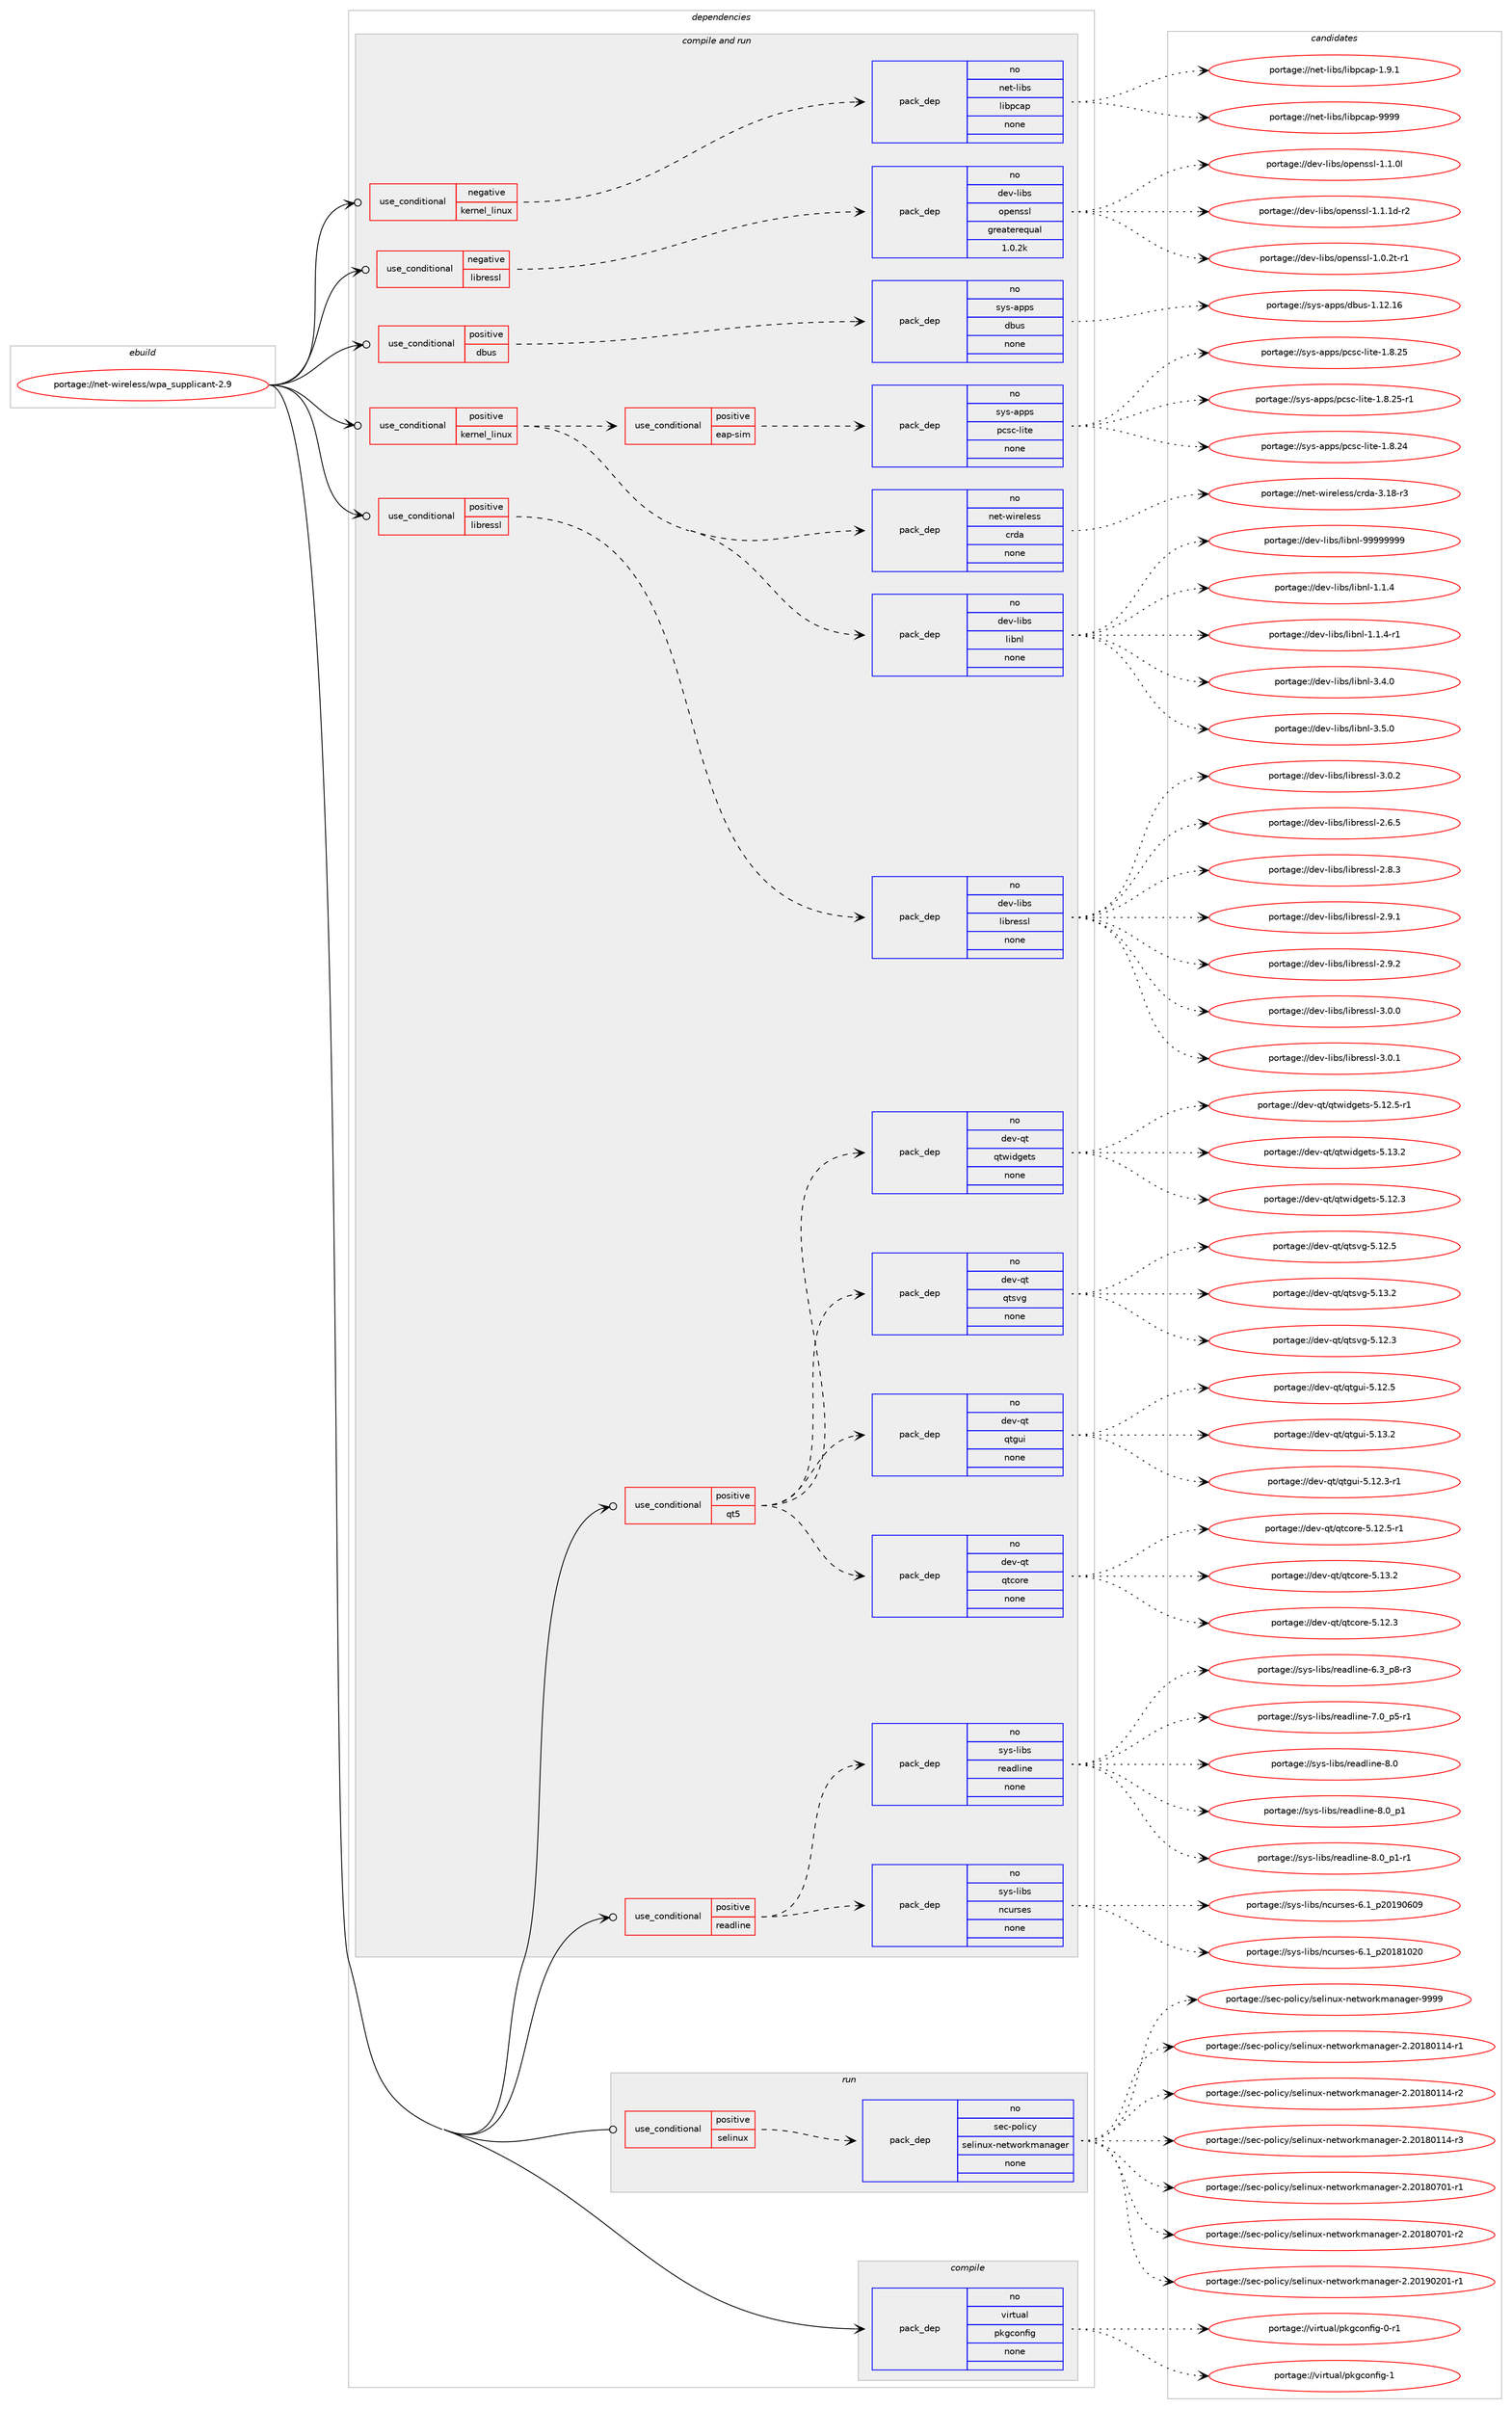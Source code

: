 digraph prolog {

# *************
# Graph options
# *************

newrank=true;
concentrate=true;
compound=true;
graph [rankdir=LR,fontname=Helvetica,fontsize=10,ranksep=1.5];#, ranksep=2.5, nodesep=0.2];
edge  [arrowhead=vee];
node  [fontname=Helvetica,fontsize=10];

# **********
# The ebuild
# **********

subgraph cluster_leftcol {
color=gray;
label=<<i>ebuild</i>>;
id [label="portage://net-wireless/wpa_supplicant-2.9", color=red, width=4, href="../net-wireless/wpa_supplicant-2.9.svg"];
}

# ****************
# The dependencies
# ****************

subgraph cluster_midcol {
color=gray;
label=<<i>dependencies</i>>;
subgraph cluster_compile {
fillcolor="#eeeeee";
style=filled;
label=<<i>compile</i>>;
subgraph pack277493 {
dependency378628 [label=<<TABLE BORDER="0" CELLBORDER="1" CELLSPACING="0" CELLPADDING="4" WIDTH="220"><TR><TD ROWSPAN="6" CELLPADDING="30">pack_dep</TD></TR><TR><TD WIDTH="110">no</TD></TR><TR><TD>virtual</TD></TR><TR><TD>pkgconfig</TD></TR><TR><TD>none</TD></TR><TR><TD></TD></TR></TABLE>>, shape=none, color=blue];
}
id:e -> dependency378628:w [weight=20,style="solid",arrowhead="vee"];
}
subgraph cluster_compileandrun {
fillcolor="#eeeeee";
style=filled;
label=<<i>compile and run</i>>;
subgraph cond94717 {
dependency378629 [label=<<TABLE BORDER="0" CELLBORDER="1" CELLSPACING="0" CELLPADDING="4"><TR><TD ROWSPAN="3" CELLPADDING="10">use_conditional</TD></TR><TR><TD>negative</TD></TR><TR><TD>kernel_linux</TD></TR></TABLE>>, shape=none, color=red];
subgraph pack277494 {
dependency378630 [label=<<TABLE BORDER="0" CELLBORDER="1" CELLSPACING="0" CELLPADDING="4" WIDTH="220"><TR><TD ROWSPAN="6" CELLPADDING="30">pack_dep</TD></TR><TR><TD WIDTH="110">no</TD></TR><TR><TD>net-libs</TD></TR><TR><TD>libpcap</TD></TR><TR><TD>none</TD></TR><TR><TD></TD></TR></TABLE>>, shape=none, color=blue];
}
dependency378629:e -> dependency378630:w [weight=20,style="dashed",arrowhead="vee"];
}
id:e -> dependency378629:w [weight=20,style="solid",arrowhead="odotvee"];
subgraph cond94718 {
dependency378631 [label=<<TABLE BORDER="0" CELLBORDER="1" CELLSPACING="0" CELLPADDING="4"><TR><TD ROWSPAN="3" CELLPADDING="10">use_conditional</TD></TR><TR><TD>negative</TD></TR><TR><TD>libressl</TD></TR></TABLE>>, shape=none, color=red];
subgraph pack277495 {
dependency378632 [label=<<TABLE BORDER="0" CELLBORDER="1" CELLSPACING="0" CELLPADDING="4" WIDTH="220"><TR><TD ROWSPAN="6" CELLPADDING="30">pack_dep</TD></TR><TR><TD WIDTH="110">no</TD></TR><TR><TD>dev-libs</TD></TR><TR><TD>openssl</TD></TR><TR><TD>greaterequal</TD></TR><TR><TD>1.0.2k</TD></TR></TABLE>>, shape=none, color=blue];
}
dependency378631:e -> dependency378632:w [weight=20,style="dashed",arrowhead="vee"];
}
id:e -> dependency378631:w [weight=20,style="solid",arrowhead="odotvee"];
subgraph cond94719 {
dependency378633 [label=<<TABLE BORDER="0" CELLBORDER="1" CELLSPACING="0" CELLPADDING="4"><TR><TD ROWSPAN="3" CELLPADDING="10">use_conditional</TD></TR><TR><TD>positive</TD></TR><TR><TD>dbus</TD></TR></TABLE>>, shape=none, color=red];
subgraph pack277496 {
dependency378634 [label=<<TABLE BORDER="0" CELLBORDER="1" CELLSPACING="0" CELLPADDING="4" WIDTH="220"><TR><TD ROWSPAN="6" CELLPADDING="30">pack_dep</TD></TR><TR><TD WIDTH="110">no</TD></TR><TR><TD>sys-apps</TD></TR><TR><TD>dbus</TD></TR><TR><TD>none</TD></TR><TR><TD></TD></TR></TABLE>>, shape=none, color=blue];
}
dependency378633:e -> dependency378634:w [weight=20,style="dashed",arrowhead="vee"];
}
id:e -> dependency378633:w [weight=20,style="solid",arrowhead="odotvee"];
subgraph cond94720 {
dependency378635 [label=<<TABLE BORDER="0" CELLBORDER="1" CELLSPACING="0" CELLPADDING="4"><TR><TD ROWSPAN="3" CELLPADDING="10">use_conditional</TD></TR><TR><TD>positive</TD></TR><TR><TD>kernel_linux</TD></TR></TABLE>>, shape=none, color=red];
subgraph pack277497 {
dependency378636 [label=<<TABLE BORDER="0" CELLBORDER="1" CELLSPACING="0" CELLPADDING="4" WIDTH="220"><TR><TD ROWSPAN="6" CELLPADDING="30">pack_dep</TD></TR><TR><TD WIDTH="110">no</TD></TR><TR><TD>dev-libs</TD></TR><TR><TD>libnl</TD></TR><TR><TD>none</TD></TR><TR><TD></TD></TR></TABLE>>, shape=none, color=blue];
}
dependency378635:e -> dependency378636:w [weight=20,style="dashed",arrowhead="vee"];
subgraph pack277498 {
dependency378637 [label=<<TABLE BORDER="0" CELLBORDER="1" CELLSPACING="0" CELLPADDING="4" WIDTH="220"><TR><TD ROWSPAN="6" CELLPADDING="30">pack_dep</TD></TR><TR><TD WIDTH="110">no</TD></TR><TR><TD>net-wireless</TD></TR><TR><TD>crda</TD></TR><TR><TD>none</TD></TR><TR><TD></TD></TR></TABLE>>, shape=none, color=blue];
}
dependency378635:e -> dependency378637:w [weight=20,style="dashed",arrowhead="vee"];
subgraph cond94721 {
dependency378638 [label=<<TABLE BORDER="0" CELLBORDER="1" CELLSPACING="0" CELLPADDING="4"><TR><TD ROWSPAN="3" CELLPADDING="10">use_conditional</TD></TR><TR><TD>positive</TD></TR><TR><TD>eap-sim</TD></TR></TABLE>>, shape=none, color=red];
subgraph pack277499 {
dependency378639 [label=<<TABLE BORDER="0" CELLBORDER="1" CELLSPACING="0" CELLPADDING="4" WIDTH="220"><TR><TD ROWSPAN="6" CELLPADDING="30">pack_dep</TD></TR><TR><TD WIDTH="110">no</TD></TR><TR><TD>sys-apps</TD></TR><TR><TD>pcsc-lite</TD></TR><TR><TD>none</TD></TR><TR><TD></TD></TR></TABLE>>, shape=none, color=blue];
}
dependency378638:e -> dependency378639:w [weight=20,style="dashed",arrowhead="vee"];
}
dependency378635:e -> dependency378638:w [weight=20,style="dashed",arrowhead="vee"];
}
id:e -> dependency378635:w [weight=20,style="solid",arrowhead="odotvee"];
subgraph cond94722 {
dependency378640 [label=<<TABLE BORDER="0" CELLBORDER="1" CELLSPACING="0" CELLPADDING="4"><TR><TD ROWSPAN="3" CELLPADDING="10">use_conditional</TD></TR><TR><TD>positive</TD></TR><TR><TD>libressl</TD></TR></TABLE>>, shape=none, color=red];
subgraph pack277500 {
dependency378641 [label=<<TABLE BORDER="0" CELLBORDER="1" CELLSPACING="0" CELLPADDING="4" WIDTH="220"><TR><TD ROWSPAN="6" CELLPADDING="30">pack_dep</TD></TR><TR><TD WIDTH="110">no</TD></TR><TR><TD>dev-libs</TD></TR><TR><TD>libressl</TD></TR><TR><TD>none</TD></TR><TR><TD></TD></TR></TABLE>>, shape=none, color=blue];
}
dependency378640:e -> dependency378641:w [weight=20,style="dashed",arrowhead="vee"];
}
id:e -> dependency378640:w [weight=20,style="solid",arrowhead="odotvee"];
subgraph cond94723 {
dependency378642 [label=<<TABLE BORDER="0" CELLBORDER="1" CELLSPACING="0" CELLPADDING="4"><TR><TD ROWSPAN="3" CELLPADDING="10">use_conditional</TD></TR><TR><TD>positive</TD></TR><TR><TD>qt5</TD></TR></TABLE>>, shape=none, color=red];
subgraph pack277501 {
dependency378643 [label=<<TABLE BORDER="0" CELLBORDER="1" CELLSPACING="0" CELLPADDING="4" WIDTH="220"><TR><TD ROWSPAN="6" CELLPADDING="30">pack_dep</TD></TR><TR><TD WIDTH="110">no</TD></TR><TR><TD>dev-qt</TD></TR><TR><TD>qtcore</TD></TR><TR><TD>none</TD></TR><TR><TD></TD></TR></TABLE>>, shape=none, color=blue];
}
dependency378642:e -> dependency378643:w [weight=20,style="dashed",arrowhead="vee"];
subgraph pack277502 {
dependency378644 [label=<<TABLE BORDER="0" CELLBORDER="1" CELLSPACING="0" CELLPADDING="4" WIDTH="220"><TR><TD ROWSPAN="6" CELLPADDING="30">pack_dep</TD></TR><TR><TD WIDTH="110">no</TD></TR><TR><TD>dev-qt</TD></TR><TR><TD>qtgui</TD></TR><TR><TD>none</TD></TR><TR><TD></TD></TR></TABLE>>, shape=none, color=blue];
}
dependency378642:e -> dependency378644:w [weight=20,style="dashed",arrowhead="vee"];
subgraph pack277503 {
dependency378645 [label=<<TABLE BORDER="0" CELLBORDER="1" CELLSPACING="0" CELLPADDING="4" WIDTH="220"><TR><TD ROWSPAN="6" CELLPADDING="30">pack_dep</TD></TR><TR><TD WIDTH="110">no</TD></TR><TR><TD>dev-qt</TD></TR><TR><TD>qtsvg</TD></TR><TR><TD>none</TD></TR><TR><TD></TD></TR></TABLE>>, shape=none, color=blue];
}
dependency378642:e -> dependency378645:w [weight=20,style="dashed",arrowhead="vee"];
subgraph pack277504 {
dependency378646 [label=<<TABLE BORDER="0" CELLBORDER="1" CELLSPACING="0" CELLPADDING="4" WIDTH="220"><TR><TD ROWSPAN="6" CELLPADDING="30">pack_dep</TD></TR><TR><TD WIDTH="110">no</TD></TR><TR><TD>dev-qt</TD></TR><TR><TD>qtwidgets</TD></TR><TR><TD>none</TD></TR><TR><TD></TD></TR></TABLE>>, shape=none, color=blue];
}
dependency378642:e -> dependency378646:w [weight=20,style="dashed",arrowhead="vee"];
}
id:e -> dependency378642:w [weight=20,style="solid",arrowhead="odotvee"];
subgraph cond94724 {
dependency378647 [label=<<TABLE BORDER="0" CELLBORDER="1" CELLSPACING="0" CELLPADDING="4"><TR><TD ROWSPAN="3" CELLPADDING="10">use_conditional</TD></TR><TR><TD>positive</TD></TR><TR><TD>readline</TD></TR></TABLE>>, shape=none, color=red];
subgraph pack277505 {
dependency378648 [label=<<TABLE BORDER="0" CELLBORDER="1" CELLSPACING="0" CELLPADDING="4" WIDTH="220"><TR><TD ROWSPAN="6" CELLPADDING="30">pack_dep</TD></TR><TR><TD WIDTH="110">no</TD></TR><TR><TD>sys-libs</TD></TR><TR><TD>ncurses</TD></TR><TR><TD>none</TD></TR><TR><TD></TD></TR></TABLE>>, shape=none, color=blue];
}
dependency378647:e -> dependency378648:w [weight=20,style="dashed",arrowhead="vee"];
subgraph pack277506 {
dependency378649 [label=<<TABLE BORDER="0" CELLBORDER="1" CELLSPACING="0" CELLPADDING="4" WIDTH="220"><TR><TD ROWSPAN="6" CELLPADDING="30">pack_dep</TD></TR><TR><TD WIDTH="110">no</TD></TR><TR><TD>sys-libs</TD></TR><TR><TD>readline</TD></TR><TR><TD>none</TD></TR><TR><TD></TD></TR></TABLE>>, shape=none, color=blue];
}
dependency378647:e -> dependency378649:w [weight=20,style="dashed",arrowhead="vee"];
}
id:e -> dependency378647:w [weight=20,style="solid",arrowhead="odotvee"];
}
subgraph cluster_run {
fillcolor="#eeeeee";
style=filled;
label=<<i>run</i>>;
subgraph cond94725 {
dependency378650 [label=<<TABLE BORDER="0" CELLBORDER="1" CELLSPACING="0" CELLPADDING="4"><TR><TD ROWSPAN="3" CELLPADDING="10">use_conditional</TD></TR><TR><TD>positive</TD></TR><TR><TD>selinux</TD></TR></TABLE>>, shape=none, color=red];
subgraph pack277507 {
dependency378651 [label=<<TABLE BORDER="0" CELLBORDER="1" CELLSPACING="0" CELLPADDING="4" WIDTH="220"><TR><TD ROWSPAN="6" CELLPADDING="30">pack_dep</TD></TR><TR><TD WIDTH="110">no</TD></TR><TR><TD>sec-policy</TD></TR><TR><TD>selinux-networkmanager</TD></TR><TR><TD>none</TD></TR><TR><TD></TD></TR></TABLE>>, shape=none, color=blue];
}
dependency378650:e -> dependency378651:w [weight=20,style="dashed",arrowhead="vee"];
}
id:e -> dependency378650:w [weight=20,style="solid",arrowhead="odot"];
}
}

# **************
# The candidates
# **************

subgraph cluster_choices {
rank=same;
color=gray;
label=<<i>candidates</i>>;

subgraph choice277493 {
color=black;
nodesep=1;
choiceportage11810511411611797108471121071039911111010210510345484511449 [label="portage://virtual/pkgconfig-0-r1", color=red, width=4,href="../virtual/pkgconfig-0-r1.svg"];
choiceportage1181051141161179710847112107103991111101021051034549 [label="portage://virtual/pkgconfig-1", color=red, width=4,href="../virtual/pkgconfig-1.svg"];
dependency378628:e -> choiceportage11810511411611797108471121071039911111010210510345484511449:w [style=dotted,weight="100"];
dependency378628:e -> choiceportage1181051141161179710847112107103991111101021051034549:w [style=dotted,weight="100"];
}
subgraph choice277494 {
color=black;
nodesep=1;
choiceportage110101116451081059811547108105981129997112454946574649 [label="portage://net-libs/libpcap-1.9.1", color=red, width=4,href="../net-libs/libpcap-1.9.1.svg"];
choiceportage1101011164510810598115471081059811299971124557575757 [label="portage://net-libs/libpcap-9999", color=red, width=4,href="../net-libs/libpcap-9999.svg"];
dependency378630:e -> choiceportage110101116451081059811547108105981129997112454946574649:w [style=dotted,weight="100"];
dependency378630:e -> choiceportage1101011164510810598115471081059811299971124557575757:w [style=dotted,weight="100"];
}
subgraph choice277495 {
color=black;
nodesep=1;
choiceportage1001011184510810598115471111121011101151151084549464846501164511449 [label="portage://dev-libs/openssl-1.0.2t-r1", color=red, width=4,href="../dev-libs/openssl-1.0.2t-r1.svg"];
choiceportage100101118451081059811547111112101110115115108454946494648108 [label="portage://dev-libs/openssl-1.1.0l", color=red, width=4,href="../dev-libs/openssl-1.1.0l.svg"];
choiceportage1001011184510810598115471111121011101151151084549464946491004511450 [label="portage://dev-libs/openssl-1.1.1d-r2", color=red, width=4,href="../dev-libs/openssl-1.1.1d-r2.svg"];
dependency378632:e -> choiceportage1001011184510810598115471111121011101151151084549464846501164511449:w [style=dotted,weight="100"];
dependency378632:e -> choiceportage100101118451081059811547111112101110115115108454946494648108:w [style=dotted,weight="100"];
dependency378632:e -> choiceportage1001011184510810598115471111121011101151151084549464946491004511450:w [style=dotted,weight="100"];
}
subgraph choice277496 {
color=black;
nodesep=1;
choiceportage115121115459711211211547100981171154549464950464954 [label="portage://sys-apps/dbus-1.12.16", color=red, width=4,href="../sys-apps/dbus-1.12.16.svg"];
dependency378634:e -> choiceportage115121115459711211211547100981171154549464950464954:w [style=dotted,weight="100"];
}
subgraph choice277497 {
color=black;
nodesep=1;
choiceportage10010111845108105981154710810598110108454946494652 [label="portage://dev-libs/libnl-1.1.4", color=red, width=4,href="../dev-libs/libnl-1.1.4.svg"];
choiceportage100101118451081059811547108105981101084549464946524511449 [label="portage://dev-libs/libnl-1.1.4-r1", color=red, width=4,href="../dev-libs/libnl-1.1.4-r1.svg"];
choiceportage10010111845108105981154710810598110108455146524648 [label="portage://dev-libs/libnl-3.4.0", color=red, width=4,href="../dev-libs/libnl-3.4.0.svg"];
choiceportage10010111845108105981154710810598110108455146534648 [label="portage://dev-libs/libnl-3.5.0", color=red, width=4,href="../dev-libs/libnl-3.5.0.svg"];
choiceportage10010111845108105981154710810598110108455757575757575757 [label="portage://dev-libs/libnl-99999999", color=red, width=4,href="../dev-libs/libnl-99999999.svg"];
dependency378636:e -> choiceportage10010111845108105981154710810598110108454946494652:w [style=dotted,weight="100"];
dependency378636:e -> choiceportage100101118451081059811547108105981101084549464946524511449:w [style=dotted,weight="100"];
dependency378636:e -> choiceportage10010111845108105981154710810598110108455146524648:w [style=dotted,weight="100"];
dependency378636:e -> choiceportage10010111845108105981154710810598110108455146534648:w [style=dotted,weight="100"];
dependency378636:e -> choiceportage10010111845108105981154710810598110108455757575757575757:w [style=dotted,weight="100"];
}
subgraph choice277498 {
color=black;
nodesep=1;
choiceportage1101011164511910511410110810111511547991141009745514649564511451 [label="portage://net-wireless/crda-3.18-r3", color=red, width=4,href="../net-wireless/crda-3.18-r3.svg"];
dependency378637:e -> choiceportage1101011164511910511410110810111511547991141009745514649564511451:w [style=dotted,weight="100"];
}
subgraph choice277499 {
color=black;
nodesep=1;
choiceportage11512111545971121121154711299115994510810511610145494656465052 [label="portage://sys-apps/pcsc-lite-1.8.24", color=red, width=4,href="../sys-apps/pcsc-lite-1.8.24.svg"];
choiceportage11512111545971121121154711299115994510810511610145494656465053 [label="portage://sys-apps/pcsc-lite-1.8.25", color=red, width=4,href="../sys-apps/pcsc-lite-1.8.25.svg"];
choiceportage115121115459711211211547112991159945108105116101454946564650534511449 [label="portage://sys-apps/pcsc-lite-1.8.25-r1", color=red, width=4,href="../sys-apps/pcsc-lite-1.8.25-r1.svg"];
dependency378639:e -> choiceportage11512111545971121121154711299115994510810511610145494656465052:w [style=dotted,weight="100"];
dependency378639:e -> choiceportage11512111545971121121154711299115994510810511610145494656465053:w [style=dotted,weight="100"];
dependency378639:e -> choiceportage115121115459711211211547112991159945108105116101454946564650534511449:w [style=dotted,weight="100"];
}
subgraph choice277500 {
color=black;
nodesep=1;
choiceportage10010111845108105981154710810598114101115115108455046544653 [label="portage://dev-libs/libressl-2.6.5", color=red, width=4,href="../dev-libs/libressl-2.6.5.svg"];
choiceportage10010111845108105981154710810598114101115115108455046564651 [label="portage://dev-libs/libressl-2.8.3", color=red, width=4,href="../dev-libs/libressl-2.8.3.svg"];
choiceportage10010111845108105981154710810598114101115115108455046574649 [label="portage://dev-libs/libressl-2.9.1", color=red, width=4,href="../dev-libs/libressl-2.9.1.svg"];
choiceportage10010111845108105981154710810598114101115115108455046574650 [label="portage://dev-libs/libressl-2.9.2", color=red, width=4,href="../dev-libs/libressl-2.9.2.svg"];
choiceportage10010111845108105981154710810598114101115115108455146484648 [label="portage://dev-libs/libressl-3.0.0", color=red, width=4,href="../dev-libs/libressl-3.0.0.svg"];
choiceportage10010111845108105981154710810598114101115115108455146484649 [label="portage://dev-libs/libressl-3.0.1", color=red, width=4,href="../dev-libs/libressl-3.0.1.svg"];
choiceportage10010111845108105981154710810598114101115115108455146484650 [label="portage://dev-libs/libressl-3.0.2", color=red, width=4,href="../dev-libs/libressl-3.0.2.svg"];
dependency378641:e -> choiceportage10010111845108105981154710810598114101115115108455046544653:w [style=dotted,weight="100"];
dependency378641:e -> choiceportage10010111845108105981154710810598114101115115108455046564651:w [style=dotted,weight="100"];
dependency378641:e -> choiceportage10010111845108105981154710810598114101115115108455046574649:w [style=dotted,weight="100"];
dependency378641:e -> choiceportage10010111845108105981154710810598114101115115108455046574650:w [style=dotted,weight="100"];
dependency378641:e -> choiceportage10010111845108105981154710810598114101115115108455146484648:w [style=dotted,weight="100"];
dependency378641:e -> choiceportage10010111845108105981154710810598114101115115108455146484649:w [style=dotted,weight="100"];
dependency378641:e -> choiceportage10010111845108105981154710810598114101115115108455146484650:w [style=dotted,weight="100"];
}
subgraph choice277501 {
color=black;
nodesep=1;
choiceportage10010111845113116471131169911111410145534649504651 [label="portage://dev-qt/qtcore-5.12.3", color=red, width=4,href="../dev-qt/qtcore-5.12.3.svg"];
choiceportage100101118451131164711311699111114101455346495046534511449 [label="portage://dev-qt/qtcore-5.12.5-r1", color=red, width=4,href="../dev-qt/qtcore-5.12.5-r1.svg"];
choiceportage10010111845113116471131169911111410145534649514650 [label="portage://dev-qt/qtcore-5.13.2", color=red, width=4,href="../dev-qt/qtcore-5.13.2.svg"];
dependency378643:e -> choiceportage10010111845113116471131169911111410145534649504651:w [style=dotted,weight="100"];
dependency378643:e -> choiceportage100101118451131164711311699111114101455346495046534511449:w [style=dotted,weight="100"];
dependency378643:e -> choiceportage10010111845113116471131169911111410145534649514650:w [style=dotted,weight="100"];
}
subgraph choice277502 {
color=black;
nodesep=1;
choiceportage1001011184511311647113116103117105455346495046514511449 [label="portage://dev-qt/qtgui-5.12.3-r1", color=red, width=4,href="../dev-qt/qtgui-5.12.3-r1.svg"];
choiceportage100101118451131164711311610311710545534649504653 [label="portage://dev-qt/qtgui-5.12.5", color=red, width=4,href="../dev-qt/qtgui-5.12.5.svg"];
choiceportage100101118451131164711311610311710545534649514650 [label="portage://dev-qt/qtgui-5.13.2", color=red, width=4,href="../dev-qt/qtgui-5.13.2.svg"];
dependency378644:e -> choiceportage1001011184511311647113116103117105455346495046514511449:w [style=dotted,weight="100"];
dependency378644:e -> choiceportage100101118451131164711311610311710545534649504653:w [style=dotted,weight="100"];
dependency378644:e -> choiceportage100101118451131164711311610311710545534649514650:w [style=dotted,weight="100"];
}
subgraph choice277503 {
color=black;
nodesep=1;
choiceportage100101118451131164711311611511810345534649504651 [label="portage://dev-qt/qtsvg-5.12.3", color=red, width=4,href="../dev-qt/qtsvg-5.12.3.svg"];
choiceportage100101118451131164711311611511810345534649504653 [label="portage://dev-qt/qtsvg-5.12.5", color=red, width=4,href="../dev-qt/qtsvg-5.12.5.svg"];
choiceportage100101118451131164711311611511810345534649514650 [label="portage://dev-qt/qtsvg-5.13.2", color=red, width=4,href="../dev-qt/qtsvg-5.13.2.svg"];
dependency378645:e -> choiceportage100101118451131164711311611511810345534649504651:w [style=dotted,weight="100"];
dependency378645:e -> choiceportage100101118451131164711311611511810345534649504653:w [style=dotted,weight="100"];
dependency378645:e -> choiceportage100101118451131164711311611511810345534649514650:w [style=dotted,weight="100"];
}
subgraph choice277504 {
color=black;
nodesep=1;
choiceportage100101118451131164711311611910510010310111611545534649504651 [label="portage://dev-qt/qtwidgets-5.12.3", color=red, width=4,href="../dev-qt/qtwidgets-5.12.3.svg"];
choiceportage1001011184511311647113116119105100103101116115455346495046534511449 [label="portage://dev-qt/qtwidgets-5.12.5-r1", color=red, width=4,href="../dev-qt/qtwidgets-5.12.5-r1.svg"];
choiceportage100101118451131164711311611910510010310111611545534649514650 [label="portage://dev-qt/qtwidgets-5.13.2", color=red, width=4,href="../dev-qt/qtwidgets-5.13.2.svg"];
dependency378646:e -> choiceportage100101118451131164711311611910510010310111611545534649504651:w [style=dotted,weight="100"];
dependency378646:e -> choiceportage1001011184511311647113116119105100103101116115455346495046534511449:w [style=dotted,weight="100"];
dependency378646:e -> choiceportage100101118451131164711311611910510010310111611545534649514650:w [style=dotted,weight="100"];
}
subgraph choice277505 {
color=black;
nodesep=1;
choiceportage1151211154510810598115471109911711411510111545544649951125048495649485048 [label="portage://sys-libs/ncurses-6.1_p20181020", color=red, width=4,href="../sys-libs/ncurses-6.1_p20181020.svg"];
choiceportage1151211154510810598115471109911711411510111545544649951125048495748544857 [label="portage://sys-libs/ncurses-6.1_p20190609", color=red, width=4,href="../sys-libs/ncurses-6.1_p20190609.svg"];
dependency378648:e -> choiceportage1151211154510810598115471109911711411510111545544649951125048495649485048:w [style=dotted,weight="100"];
dependency378648:e -> choiceportage1151211154510810598115471109911711411510111545544649951125048495748544857:w [style=dotted,weight="100"];
}
subgraph choice277506 {
color=black;
nodesep=1;
choiceportage115121115451081059811547114101971001081051101014554465195112564511451 [label="portage://sys-libs/readline-6.3_p8-r3", color=red, width=4,href="../sys-libs/readline-6.3_p8-r3.svg"];
choiceportage115121115451081059811547114101971001081051101014555464895112534511449 [label="portage://sys-libs/readline-7.0_p5-r1", color=red, width=4,href="../sys-libs/readline-7.0_p5-r1.svg"];
choiceportage1151211154510810598115471141019710010810511010145564648 [label="portage://sys-libs/readline-8.0", color=red, width=4,href="../sys-libs/readline-8.0.svg"];
choiceportage11512111545108105981154711410197100108105110101455646489511249 [label="portage://sys-libs/readline-8.0_p1", color=red, width=4,href="../sys-libs/readline-8.0_p1.svg"];
choiceportage115121115451081059811547114101971001081051101014556464895112494511449 [label="portage://sys-libs/readline-8.0_p1-r1", color=red, width=4,href="../sys-libs/readline-8.0_p1-r1.svg"];
dependency378649:e -> choiceportage115121115451081059811547114101971001081051101014554465195112564511451:w [style=dotted,weight="100"];
dependency378649:e -> choiceportage115121115451081059811547114101971001081051101014555464895112534511449:w [style=dotted,weight="100"];
dependency378649:e -> choiceportage1151211154510810598115471141019710010810511010145564648:w [style=dotted,weight="100"];
dependency378649:e -> choiceportage11512111545108105981154711410197100108105110101455646489511249:w [style=dotted,weight="100"];
dependency378649:e -> choiceportage115121115451081059811547114101971001081051101014556464895112494511449:w [style=dotted,weight="100"];
}
subgraph choice277507 {
color=black;
nodesep=1;
choiceportage1151019945112111108105991214711510110810511011712045110101116119111114107109971109710310111445504650484956484949524511449 [label="portage://sec-policy/selinux-networkmanager-2.20180114-r1", color=red, width=4,href="../sec-policy/selinux-networkmanager-2.20180114-r1.svg"];
choiceportage1151019945112111108105991214711510110810511011712045110101116119111114107109971109710310111445504650484956484949524511450 [label="portage://sec-policy/selinux-networkmanager-2.20180114-r2", color=red, width=4,href="../sec-policy/selinux-networkmanager-2.20180114-r2.svg"];
choiceportage1151019945112111108105991214711510110810511011712045110101116119111114107109971109710310111445504650484956484949524511451 [label="portage://sec-policy/selinux-networkmanager-2.20180114-r3", color=red, width=4,href="../sec-policy/selinux-networkmanager-2.20180114-r3.svg"];
choiceportage1151019945112111108105991214711510110810511011712045110101116119111114107109971109710310111445504650484956485548494511449 [label="portage://sec-policy/selinux-networkmanager-2.20180701-r1", color=red, width=4,href="../sec-policy/selinux-networkmanager-2.20180701-r1.svg"];
choiceportage1151019945112111108105991214711510110810511011712045110101116119111114107109971109710310111445504650484956485548494511450 [label="portage://sec-policy/selinux-networkmanager-2.20180701-r2", color=red, width=4,href="../sec-policy/selinux-networkmanager-2.20180701-r2.svg"];
choiceportage1151019945112111108105991214711510110810511011712045110101116119111114107109971109710310111445504650484957485048494511449 [label="portage://sec-policy/selinux-networkmanager-2.20190201-r1", color=red, width=4,href="../sec-policy/selinux-networkmanager-2.20190201-r1.svg"];
choiceportage115101994511211110810599121471151011081051101171204511010111611911111410710997110971031011144557575757 [label="portage://sec-policy/selinux-networkmanager-9999", color=red, width=4,href="../sec-policy/selinux-networkmanager-9999.svg"];
dependency378651:e -> choiceportage1151019945112111108105991214711510110810511011712045110101116119111114107109971109710310111445504650484956484949524511449:w [style=dotted,weight="100"];
dependency378651:e -> choiceportage1151019945112111108105991214711510110810511011712045110101116119111114107109971109710310111445504650484956484949524511450:w [style=dotted,weight="100"];
dependency378651:e -> choiceportage1151019945112111108105991214711510110810511011712045110101116119111114107109971109710310111445504650484956484949524511451:w [style=dotted,weight="100"];
dependency378651:e -> choiceportage1151019945112111108105991214711510110810511011712045110101116119111114107109971109710310111445504650484956485548494511449:w [style=dotted,weight="100"];
dependency378651:e -> choiceportage1151019945112111108105991214711510110810511011712045110101116119111114107109971109710310111445504650484956485548494511450:w [style=dotted,weight="100"];
dependency378651:e -> choiceportage1151019945112111108105991214711510110810511011712045110101116119111114107109971109710310111445504650484957485048494511449:w [style=dotted,weight="100"];
dependency378651:e -> choiceportage115101994511211110810599121471151011081051101171204511010111611911111410710997110971031011144557575757:w [style=dotted,weight="100"];
}
}

}
